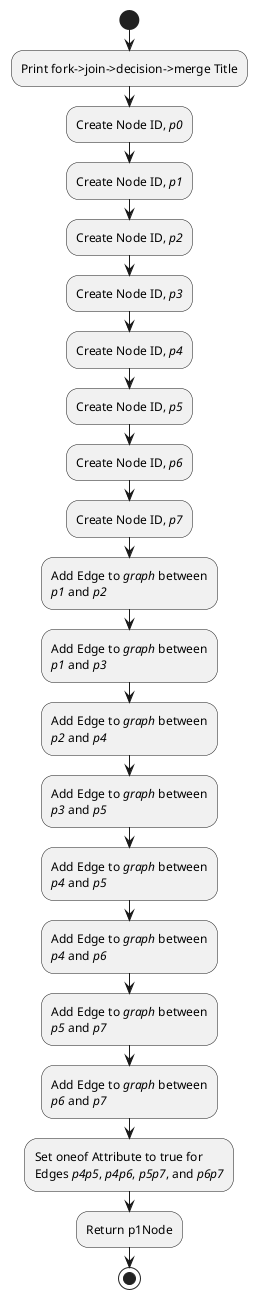 @startuml
start
:Print fork->join->decision->merge Title;
:Create Node ID, //p0//;
:Create Node ID, //p1//;
:Create Node ID, //p2//;
:Create Node ID, //p3//;
:Create Node ID, //p4//;
:Create Node ID, //p5//;
:Create Node ID, //p6//;
:Create Node ID, //p7//;
:Add Edge to //graph// between
//p1// and //p2//;
:Add Edge to //graph// between
//p1// and //p3//;
:Add Edge to //graph// between
//p2// and //p4//;
:Add Edge to //graph// between
//p3// and //p5//;
:Add Edge to //graph// between
//p4// and //p5//;
:Add Edge to //graph// between
//p4// and //p6//;
:Add Edge to //graph// between
//p5// and //p7//;
:Add Edge to //graph// between
//p6// and //p7//;
:Set oneof Attribute to true for 
Edges //p4p5//, //p4p6//, //p5p7//, and //p6p7//;
:Return p1Node;
stop
@enduml